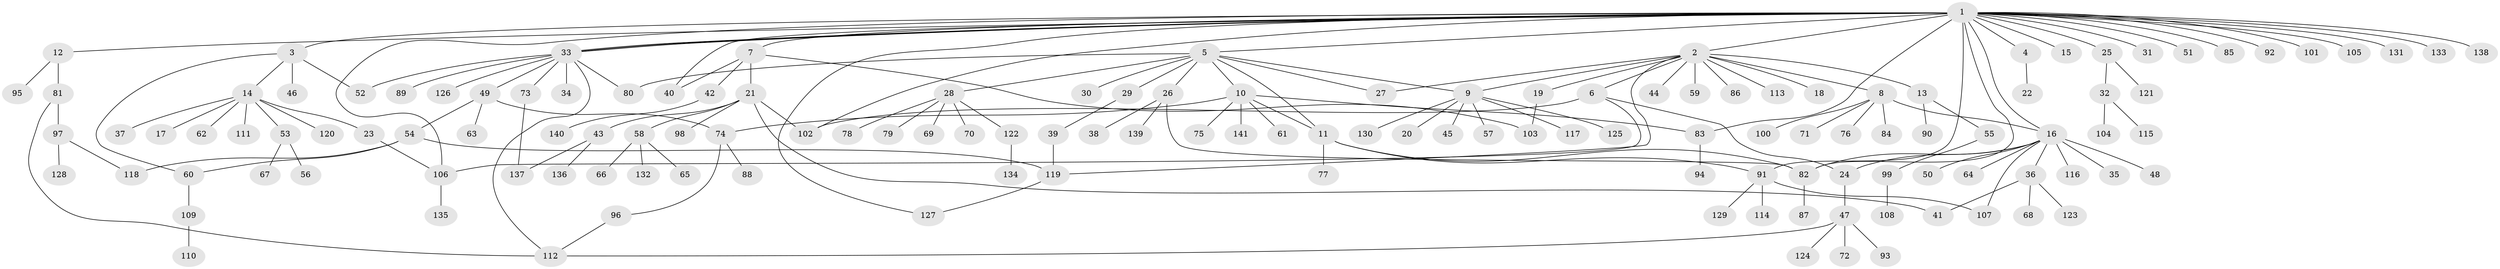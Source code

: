 // Generated by graph-tools (version 1.1) at 2025/35/03/09/25 02:35:36]
// undirected, 141 vertices, 172 edges
graph export_dot {
graph [start="1"]
  node [color=gray90,style=filled];
  1;
  2;
  3;
  4;
  5;
  6;
  7;
  8;
  9;
  10;
  11;
  12;
  13;
  14;
  15;
  16;
  17;
  18;
  19;
  20;
  21;
  22;
  23;
  24;
  25;
  26;
  27;
  28;
  29;
  30;
  31;
  32;
  33;
  34;
  35;
  36;
  37;
  38;
  39;
  40;
  41;
  42;
  43;
  44;
  45;
  46;
  47;
  48;
  49;
  50;
  51;
  52;
  53;
  54;
  55;
  56;
  57;
  58;
  59;
  60;
  61;
  62;
  63;
  64;
  65;
  66;
  67;
  68;
  69;
  70;
  71;
  72;
  73;
  74;
  75;
  76;
  77;
  78;
  79;
  80;
  81;
  82;
  83;
  84;
  85;
  86;
  87;
  88;
  89;
  90;
  91;
  92;
  93;
  94;
  95;
  96;
  97;
  98;
  99;
  100;
  101;
  102;
  103;
  104;
  105;
  106;
  107;
  108;
  109;
  110;
  111;
  112;
  113;
  114;
  115;
  116;
  117;
  118;
  119;
  120;
  121;
  122;
  123;
  124;
  125;
  126;
  127;
  128;
  129;
  130;
  131;
  132;
  133;
  134;
  135;
  136;
  137;
  138;
  139;
  140;
  141;
  1 -- 2;
  1 -- 3;
  1 -- 4;
  1 -- 5;
  1 -- 7;
  1 -- 12;
  1 -- 15;
  1 -- 16;
  1 -- 25;
  1 -- 31;
  1 -- 33;
  1 -- 33;
  1 -- 33;
  1 -- 40;
  1 -- 51;
  1 -- 82;
  1 -- 83;
  1 -- 85;
  1 -- 91;
  1 -- 92;
  1 -- 101;
  1 -- 102;
  1 -- 105;
  1 -- 106;
  1 -- 127;
  1 -- 131;
  1 -- 133;
  1 -- 138;
  2 -- 6;
  2 -- 8;
  2 -- 9;
  2 -- 13;
  2 -- 18;
  2 -- 19;
  2 -- 27;
  2 -- 44;
  2 -- 59;
  2 -- 86;
  2 -- 113;
  2 -- 119;
  3 -- 14;
  3 -- 46;
  3 -- 52;
  3 -- 60;
  4 -- 22;
  5 -- 9;
  5 -- 10;
  5 -- 11;
  5 -- 26;
  5 -- 27;
  5 -- 28;
  5 -- 29;
  5 -- 30;
  5 -- 80;
  6 -- 24;
  6 -- 102;
  6 -- 106;
  7 -- 21;
  7 -- 40;
  7 -- 42;
  7 -- 103;
  8 -- 16;
  8 -- 71;
  8 -- 76;
  8 -- 84;
  8 -- 100;
  9 -- 20;
  9 -- 45;
  9 -- 57;
  9 -- 117;
  9 -- 125;
  9 -- 130;
  10 -- 11;
  10 -- 61;
  10 -- 74;
  10 -- 75;
  10 -- 83;
  10 -- 141;
  11 -- 77;
  11 -- 82;
  11 -- 91;
  12 -- 81;
  12 -- 95;
  13 -- 55;
  13 -- 90;
  14 -- 17;
  14 -- 23;
  14 -- 37;
  14 -- 53;
  14 -- 62;
  14 -- 111;
  14 -- 120;
  16 -- 24;
  16 -- 35;
  16 -- 36;
  16 -- 48;
  16 -- 50;
  16 -- 64;
  16 -- 82;
  16 -- 107;
  16 -- 116;
  19 -- 103;
  21 -- 41;
  21 -- 43;
  21 -- 58;
  21 -- 98;
  21 -- 102;
  23 -- 106;
  24 -- 47;
  25 -- 32;
  25 -- 121;
  26 -- 38;
  26 -- 82;
  26 -- 139;
  28 -- 69;
  28 -- 70;
  28 -- 78;
  28 -- 79;
  28 -- 122;
  29 -- 39;
  32 -- 104;
  32 -- 115;
  33 -- 34;
  33 -- 49;
  33 -- 52;
  33 -- 73;
  33 -- 80;
  33 -- 89;
  33 -- 112;
  33 -- 126;
  36 -- 41;
  36 -- 68;
  36 -- 123;
  39 -- 119;
  42 -- 140;
  43 -- 136;
  43 -- 137;
  47 -- 72;
  47 -- 93;
  47 -- 112;
  47 -- 124;
  49 -- 54;
  49 -- 63;
  49 -- 74;
  53 -- 56;
  53 -- 67;
  54 -- 60;
  54 -- 118;
  54 -- 119;
  55 -- 99;
  58 -- 65;
  58 -- 66;
  58 -- 132;
  60 -- 109;
  73 -- 137;
  74 -- 88;
  74 -- 96;
  81 -- 97;
  81 -- 112;
  82 -- 87;
  83 -- 94;
  91 -- 107;
  91 -- 114;
  91 -- 129;
  96 -- 112;
  97 -- 118;
  97 -- 128;
  99 -- 108;
  106 -- 135;
  109 -- 110;
  119 -- 127;
  122 -- 134;
}
